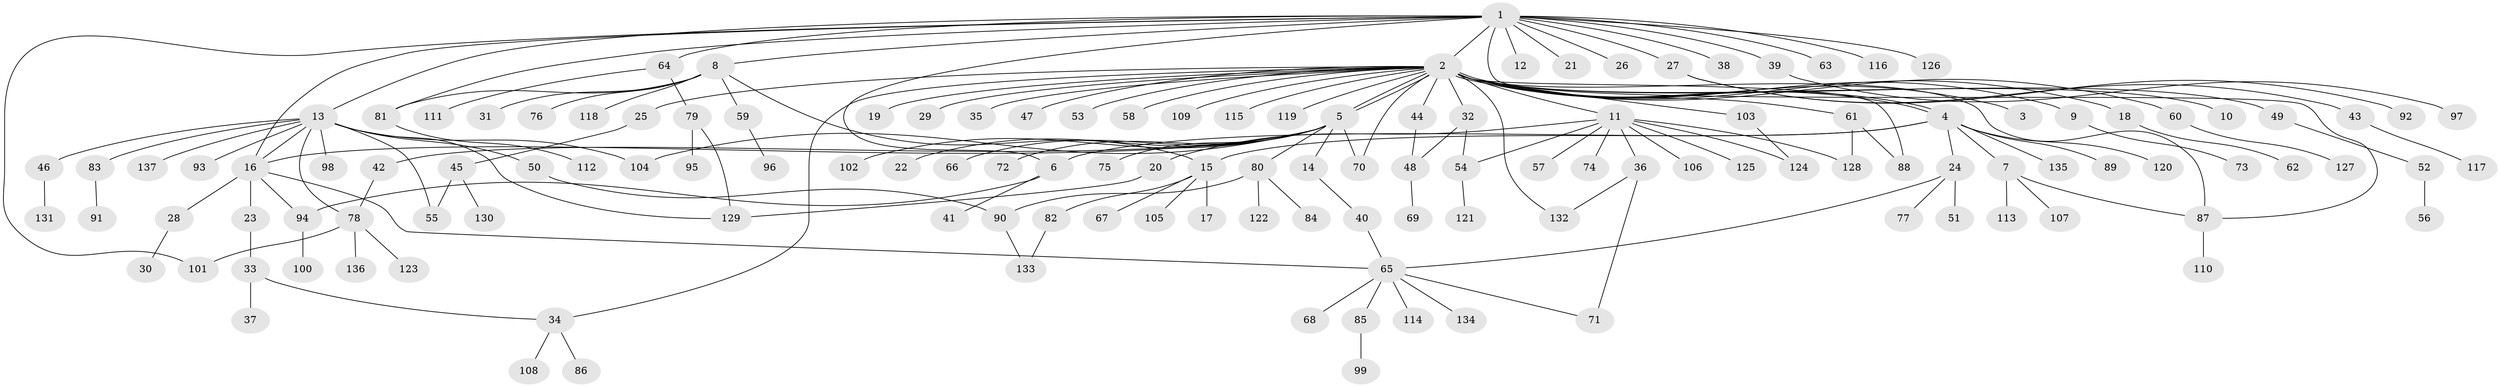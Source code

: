 // coarse degree distribution, {7: 0.024096385542168676, 1: 0.5060240963855421, 2: 0.26506024096385544, 3: 0.10843373493975904, 10: 0.024096385542168676, 5: 0.012048192771084338, 16: 0.012048192771084338, 6: 0.024096385542168676, 27: 0.012048192771084338, 9: 0.012048192771084338}
// Generated by graph-tools (version 1.1) at 2025/36/03/04/25 23:36:57]
// undirected, 137 vertices, 165 edges
graph export_dot {
  node [color=gray90,style=filled];
  1;
  2;
  3;
  4;
  5;
  6;
  7;
  8;
  9;
  10;
  11;
  12;
  13;
  14;
  15;
  16;
  17;
  18;
  19;
  20;
  21;
  22;
  23;
  24;
  25;
  26;
  27;
  28;
  29;
  30;
  31;
  32;
  33;
  34;
  35;
  36;
  37;
  38;
  39;
  40;
  41;
  42;
  43;
  44;
  45;
  46;
  47;
  48;
  49;
  50;
  51;
  52;
  53;
  54;
  55;
  56;
  57;
  58;
  59;
  60;
  61;
  62;
  63;
  64;
  65;
  66;
  67;
  68;
  69;
  70;
  71;
  72;
  73;
  74;
  75;
  76;
  77;
  78;
  79;
  80;
  81;
  82;
  83;
  84;
  85;
  86;
  87;
  88;
  89;
  90;
  91;
  92;
  93;
  94;
  95;
  96;
  97;
  98;
  99;
  100;
  101;
  102;
  103;
  104;
  105;
  106;
  107;
  108;
  109;
  110;
  111;
  112;
  113;
  114;
  115;
  116;
  117;
  118;
  119;
  120;
  121;
  122;
  123;
  124;
  125;
  126;
  127;
  128;
  129;
  130;
  131;
  132;
  133;
  134;
  135;
  136;
  137;
  1 -- 2;
  1 -- 6;
  1 -- 8;
  1 -- 12;
  1 -- 13;
  1 -- 16;
  1 -- 21;
  1 -- 26;
  1 -- 27;
  1 -- 38;
  1 -- 39;
  1 -- 63;
  1 -- 64;
  1 -- 81;
  1 -- 87;
  1 -- 101;
  1 -- 116;
  1 -- 126;
  2 -- 3;
  2 -- 4;
  2 -- 4;
  2 -- 5;
  2 -- 5;
  2 -- 9;
  2 -- 10;
  2 -- 11;
  2 -- 18;
  2 -- 19;
  2 -- 25;
  2 -- 29;
  2 -- 32;
  2 -- 34;
  2 -- 35;
  2 -- 44;
  2 -- 47;
  2 -- 49;
  2 -- 53;
  2 -- 58;
  2 -- 60;
  2 -- 61;
  2 -- 70;
  2 -- 87;
  2 -- 88;
  2 -- 103;
  2 -- 109;
  2 -- 115;
  2 -- 119;
  2 -- 132;
  4 -- 6;
  4 -- 7;
  4 -- 15;
  4 -- 24;
  4 -- 89;
  4 -- 120;
  4 -- 135;
  5 -- 14;
  5 -- 16;
  5 -- 22;
  5 -- 42;
  5 -- 66;
  5 -- 70;
  5 -- 72;
  5 -- 75;
  5 -- 80;
  5 -- 102;
  5 -- 104;
  6 -- 41;
  6 -- 94;
  7 -- 87;
  7 -- 107;
  7 -- 113;
  8 -- 15;
  8 -- 31;
  8 -- 59;
  8 -- 76;
  8 -- 81;
  8 -- 118;
  9 -- 73;
  11 -- 20;
  11 -- 36;
  11 -- 54;
  11 -- 57;
  11 -- 74;
  11 -- 106;
  11 -- 124;
  11 -- 125;
  11 -- 128;
  13 -- 16;
  13 -- 46;
  13 -- 50;
  13 -- 55;
  13 -- 78;
  13 -- 83;
  13 -- 93;
  13 -- 98;
  13 -- 104;
  13 -- 129;
  13 -- 137;
  14 -- 40;
  15 -- 17;
  15 -- 67;
  15 -- 82;
  15 -- 105;
  16 -- 23;
  16 -- 28;
  16 -- 65;
  16 -- 94;
  18 -- 62;
  20 -- 129;
  23 -- 33;
  24 -- 51;
  24 -- 65;
  24 -- 77;
  25 -- 45;
  27 -- 43;
  27 -- 92;
  28 -- 30;
  32 -- 48;
  32 -- 54;
  33 -- 34;
  33 -- 37;
  34 -- 86;
  34 -- 108;
  36 -- 71;
  36 -- 132;
  39 -- 97;
  40 -- 65;
  42 -- 78;
  43 -- 117;
  44 -- 48;
  45 -- 55;
  45 -- 130;
  46 -- 131;
  48 -- 69;
  49 -- 52;
  50 -- 90;
  52 -- 56;
  54 -- 121;
  59 -- 96;
  60 -- 127;
  61 -- 88;
  61 -- 128;
  64 -- 79;
  64 -- 111;
  65 -- 68;
  65 -- 71;
  65 -- 85;
  65 -- 114;
  65 -- 134;
  78 -- 101;
  78 -- 123;
  78 -- 136;
  79 -- 95;
  79 -- 129;
  80 -- 84;
  80 -- 90;
  80 -- 122;
  81 -- 112;
  82 -- 133;
  83 -- 91;
  85 -- 99;
  87 -- 110;
  90 -- 133;
  94 -- 100;
  103 -- 124;
}
